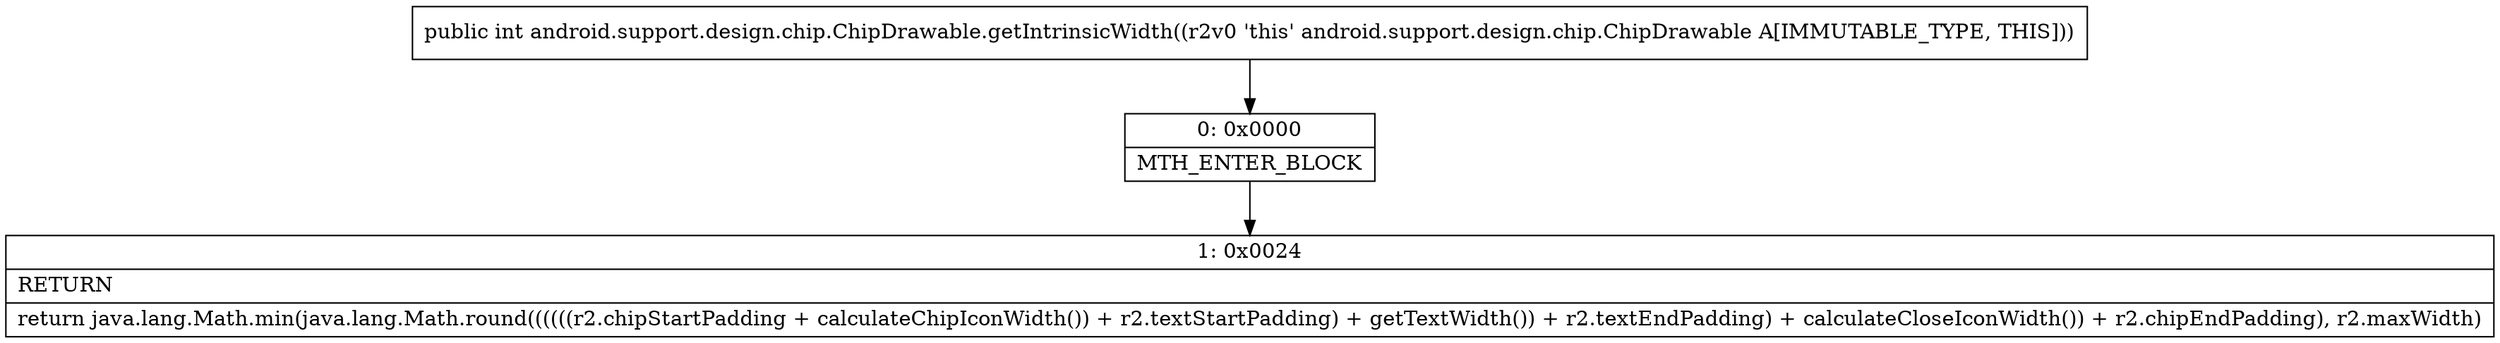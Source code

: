 digraph "CFG forandroid.support.design.chip.ChipDrawable.getIntrinsicWidth()I" {
Node_0 [shape=record,label="{0\:\ 0x0000|MTH_ENTER_BLOCK\l}"];
Node_1 [shape=record,label="{1\:\ 0x0024|RETURN\l|return java.lang.Math.min(java.lang.Math.round((((((r2.chipStartPadding + calculateChipIconWidth()) + r2.textStartPadding) + getTextWidth()) + r2.textEndPadding) + calculateCloseIconWidth()) + r2.chipEndPadding), r2.maxWidth)\l}"];
MethodNode[shape=record,label="{public int android.support.design.chip.ChipDrawable.getIntrinsicWidth((r2v0 'this' android.support.design.chip.ChipDrawable A[IMMUTABLE_TYPE, THIS])) }"];
MethodNode -> Node_0;
Node_0 -> Node_1;
}

